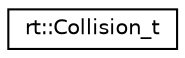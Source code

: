 digraph "Graphical Class Hierarchy"
{
 // LATEX_PDF_SIZE
  edge [fontname="Helvetica",fontsize="10",labelfontname="Helvetica",labelfontsize="10"];
  node [fontname="Helvetica",fontsize="10",shape=record];
  rankdir="LR";
  Node0 [label="rt::Collision_t",height=0.2,width=0.4,color="black", fillcolor="white", style="filled",URL="$structrt_1_1Collision__t.html",tooltip="Component to store the layers to handle collision."];
}
